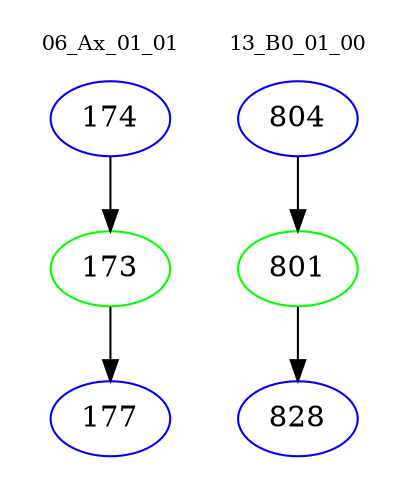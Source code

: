 digraph{
subgraph cluster_0 {
color = white
label = "06_Ax_01_01";
fontsize=10;
T0_174 [label="174", color="blue"]
T0_174 -> T0_173 [color="black"]
T0_173 [label="173", color="green"]
T0_173 -> T0_177 [color="black"]
T0_177 [label="177", color="blue"]
}
subgraph cluster_1 {
color = white
label = "13_B0_01_00";
fontsize=10;
T1_804 [label="804", color="blue"]
T1_804 -> T1_801 [color="black"]
T1_801 [label="801", color="green"]
T1_801 -> T1_828 [color="black"]
T1_828 [label="828", color="blue"]
}
}
